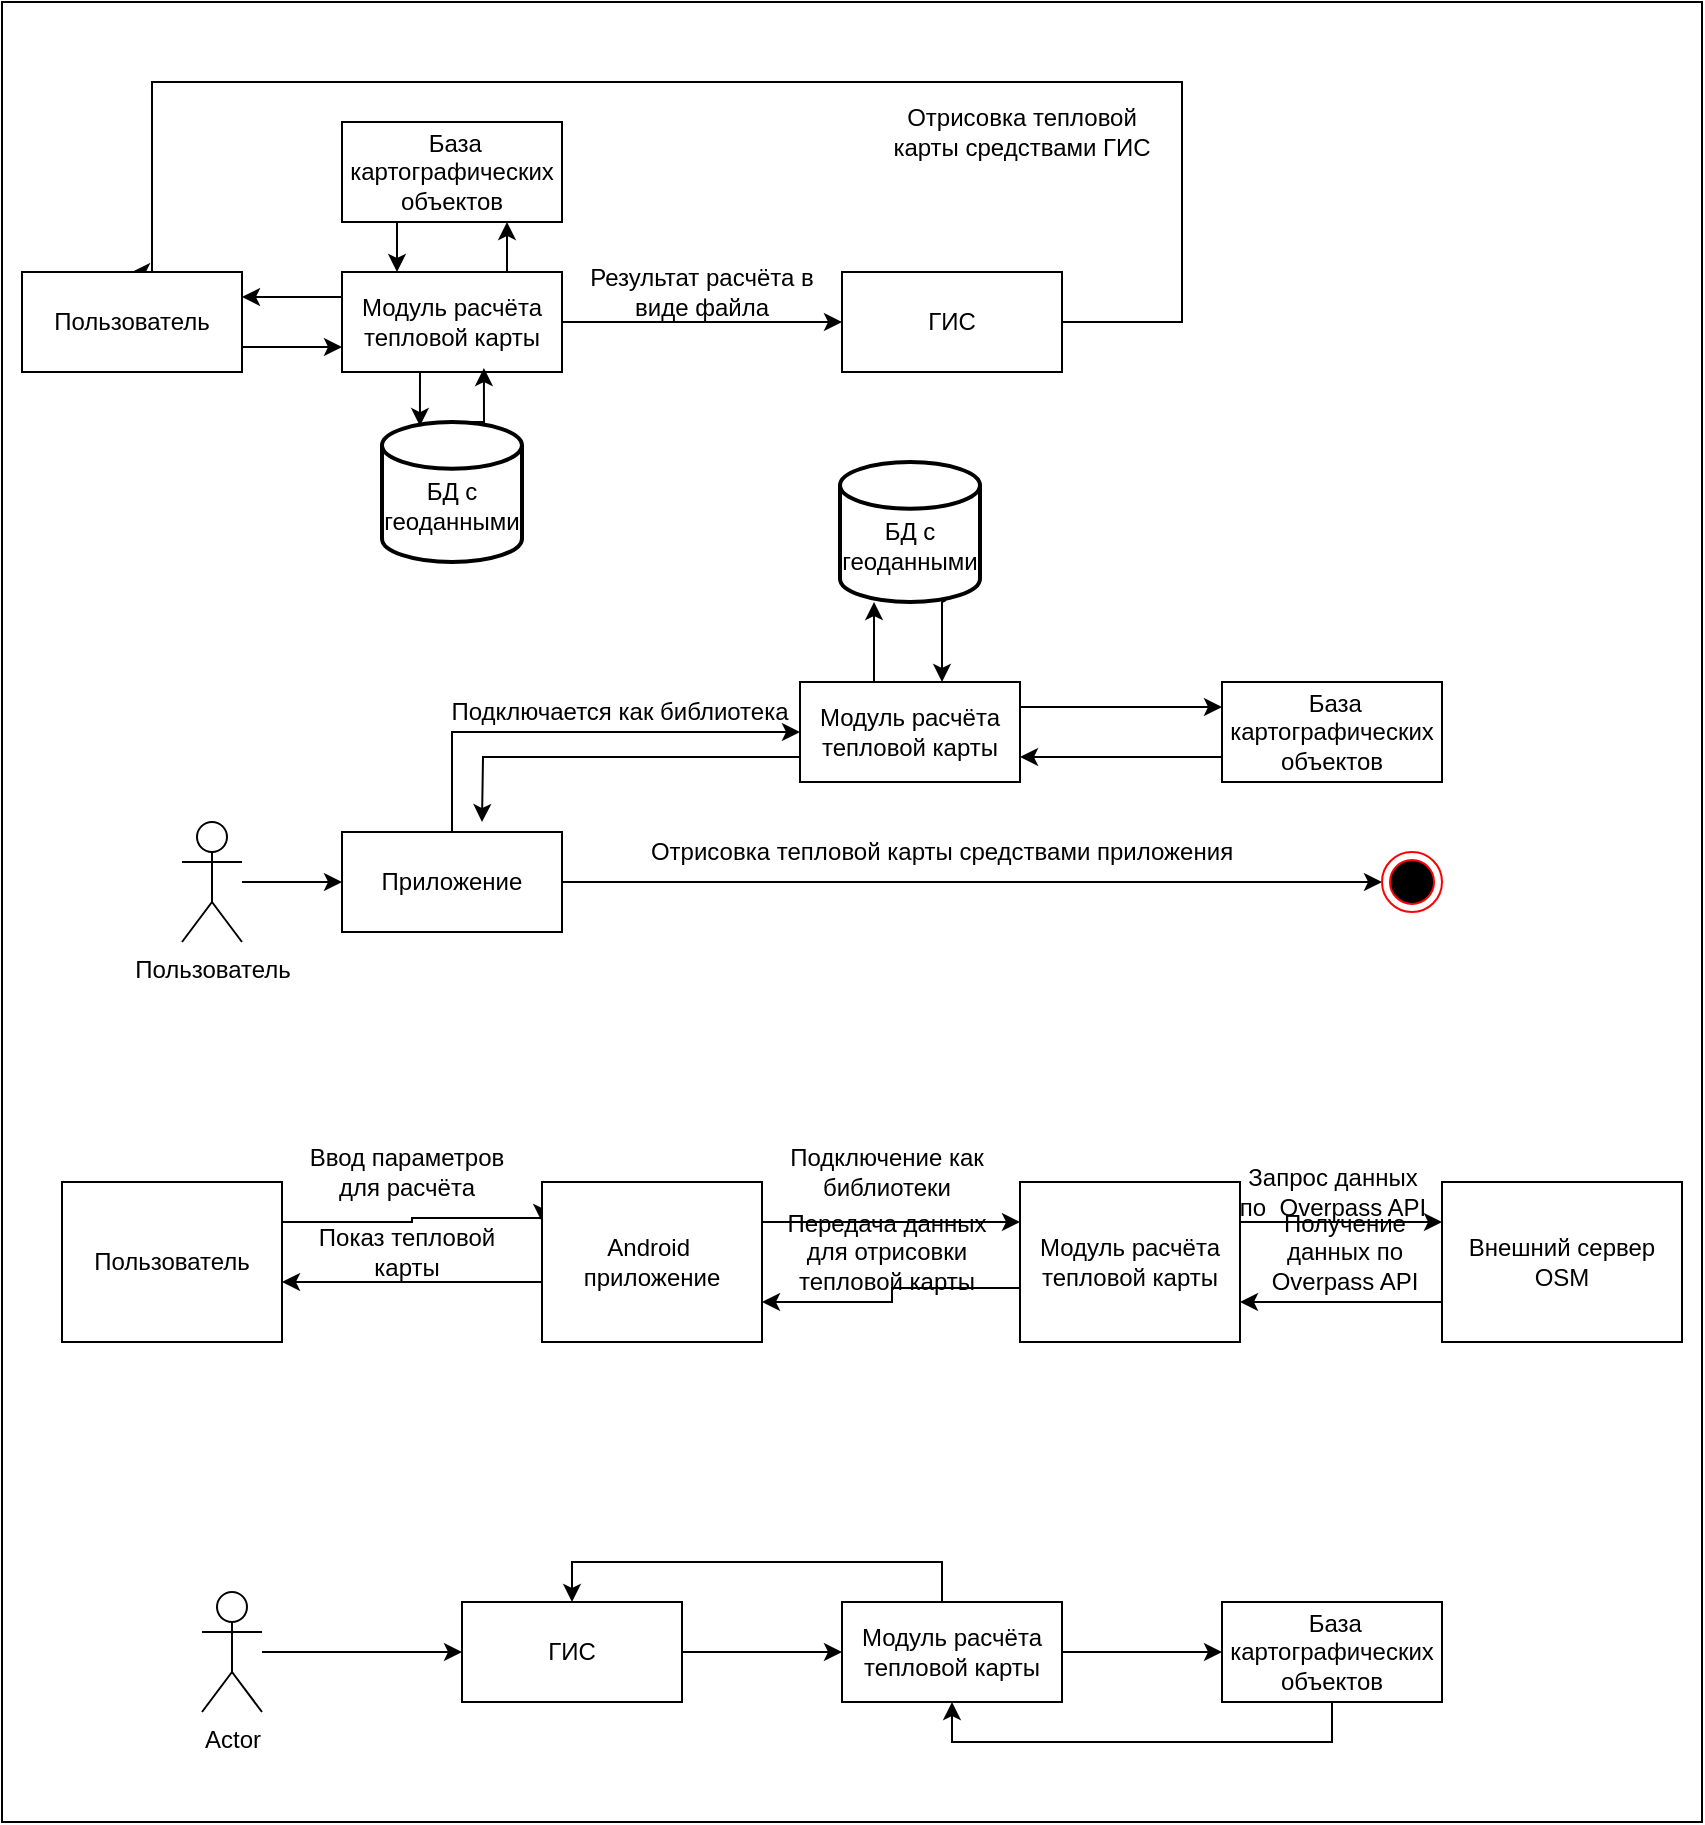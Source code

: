 <mxfile version="20.8.13" type="github">
  <diagram name="Страница 1" id="CXx4P1_ULokcToh2MMPy">
    <mxGraphModel dx="1652" dy="1645" grid="1" gridSize="10" guides="1" tooltips="1" connect="1" arrows="1" fold="1" page="1" pageScale="1" pageWidth="827" pageHeight="1169" math="0" shadow="0">
      <root>
        <mxCell id="0" />
        <mxCell id="1" parent="0" />
        <mxCell id="EMoeArkeT9Vb19ML9Za9-45" value="" style="rounded=0;whiteSpace=wrap;html=1;" parent="1" vertex="1">
          <mxGeometry x="-40" y="-40" width="850" height="910" as="geometry" />
        </mxCell>
        <mxCell id="EMoeArkeT9Vb19ML9Za9-1" style="edgeStyle=orthogonalEdgeStyle;rounded=0;orthogonalLoop=1;jettySize=auto;html=1;entryX=0;entryY=0.5;entryDx=0;entryDy=0;" parent="1" source="EMoeArkeT9Vb19ML9Za9-2" target="EMoeArkeT9Vb19ML9Za9-4" edge="1">
          <mxGeometry relative="1" as="geometry" />
        </mxCell>
        <mxCell id="EMoeArkeT9Vb19ML9Za9-2" value="Actor" style="shape=umlActor;verticalLabelPosition=bottom;verticalAlign=top;html=1;" parent="1" vertex="1">
          <mxGeometry x="60" y="755" width="30" height="60" as="geometry" />
        </mxCell>
        <mxCell id="EMoeArkeT9Vb19ML9Za9-3" style="edgeStyle=orthogonalEdgeStyle;rounded=0;orthogonalLoop=1;jettySize=auto;html=1;exitX=1;exitY=0.5;exitDx=0;exitDy=0;entryX=0;entryY=0.5;entryDx=0;entryDy=0;" parent="1" source="EMoeArkeT9Vb19ML9Za9-4" target="EMoeArkeT9Vb19ML9Za9-7" edge="1">
          <mxGeometry relative="1" as="geometry" />
        </mxCell>
        <mxCell id="EMoeArkeT9Vb19ML9Za9-4" value="ГИС" style="html=1;whiteSpace=wrap;" parent="1" vertex="1">
          <mxGeometry x="190" y="760" width="110" height="50" as="geometry" />
        </mxCell>
        <mxCell id="EMoeArkeT9Vb19ML9Za9-5" style="edgeStyle=orthogonalEdgeStyle;rounded=0;orthogonalLoop=1;jettySize=auto;html=1;entryX=0;entryY=0.5;entryDx=0;entryDy=0;" parent="1" source="EMoeArkeT9Vb19ML9Za9-7" target="EMoeArkeT9Vb19ML9Za9-9" edge="1">
          <mxGeometry relative="1" as="geometry">
            <Array as="points">
              <mxPoint x="530" y="785" />
              <mxPoint x="530" y="785" />
            </Array>
          </mxGeometry>
        </mxCell>
        <mxCell id="EMoeArkeT9Vb19ML9Za9-6" style="edgeStyle=orthogonalEdgeStyle;rounded=0;orthogonalLoop=1;jettySize=auto;html=1;entryX=0.5;entryY=0;entryDx=0;entryDy=0;" parent="1" source="EMoeArkeT9Vb19ML9Za9-7" target="EMoeArkeT9Vb19ML9Za9-4" edge="1">
          <mxGeometry relative="1" as="geometry">
            <Array as="points">
              <mxPoint x="430" y="740" />
              <mxPoint x="245" y="740" />
            </Array>
          </mxGeometry>
        </mxCell>
        <mxCell id="EMoeArkeT9Vb19ML9Za9-7" value="Модуль расчёта тепловой карты" style="html=1;whiteSpace=wrap;" parent="1" vertex="1">
          <mxGeometry x="380" y="760" width="110" height="50" as="geometry" />
        </mxCell>
        <mxCell id="EMoeArkeT9Vb19ML9Za9-8" style="edgeStyle=orthogonalEdgeStyle;rounded=0;orthogonalLoop=1;jettySize=auto;html=1;exitX=0.5;exitY=1;exitDx=0;exitDy=0;entryX=0.5;entryY=1;entryDx=0;entryDy=0;" parent="1" source="EMoeArkeT9Vb19ML9Za9-9" target="EMoeArkeT9Vb19ML9Za9-7" edge="1">
          <mxGeometry relative="1" as="geometry" />
        </mxCell>
        <mxCell id="EMoeArkeT9Vb19ML9Za9-9" value="&amp;nbsp;База картографических объектов" style="html=1;whiteSpace=wrap;" parent="1" vertex="1">
          <mxGeometry x="570" y="760" width="110" height="50" as="geometry" />
        </mxCell>
        <mxCell id="EMoeArkeT9Vb19ML9Za9-10" value="Подключается как библиотека" style="text;html=1;strokeColor=none;fillColor=none;align=center;verticalAlign=middle;whiteSpace=wrap;rounded=0;" parent="1" vertex="1">
          <mxGeometry x="179" y="300" width="180" height="30" as="geometry" />
        </mxCell>
        <mxCell id="EMoeArkeT9Vb19ML9Za9-13" style="edgeStyle=orthogonalEdgeStyle;rounded=0;orthogonalLoop=1;jettySize=auto;html=1;entryX=0.5;entryY=0;entryDx=0;entryDy=0;" parent="1" source="EMoeArkeT9Vb19ML9Za9-14" target="ETxMw0fx0YGiLK-2AQWM-1" edge="1">
          <mxGeometry relative="1" as="geometry">
            <Array as="points">
              <mxPoint x="550" y="120" />
              <mxPoint x="550" />
              <mxPoint x="35" />
            </Array>
          </mxGeometry>
        </mxCell>
        <mxCell id="EMoeArkeT9Vb19ML9Za9-14" value="ГИС" style="html=1;whiteSpace=wrap;" parent="1" vertex="1">
          <mxGeometry x="380" y="95" width="110" height="50" as="geometry" />
        </mxCell>
        <mxCell id="EMoeArkeT9Vb19ML9Za9-15" style="edgeStyle=orthogonalEdgeStyle;rounded=0;orthogonalLoop=1;jettySize=auto;html=1;entryX=0.25;entryY=0;entryDx=0;entryDy=0;exitX=0.25;exitY=1;exitDx=0;exitDy=0;" parent="1" source="EMoeArkeT9Vb19ML9Za9-16" target="EMoeArkeT9Vb19ML9Za9-28" edge="1">
          <mxGeometry relative="1" as="geometry">
            <Array as="points" />
          </mxGeometry>
        </mxCell>
        <mxCell id="EMoeArkeT9Vb19ML9Za9-16" value="&amp;nbsp;База картографических объектов" style="html=1;whiteSpace=wrap;" parent="1" vertex="1">
          <mxGeometry x="130" y="20" width="110" height="50" as="geometry" />
        </mxCell>
        <mxCell id="EMoeArkeT9Vb19ML9Za9-17" style="edgeStyle=orthogonalEdgeStyle;rounded=0;orthogonalLoop=1;jettySize=auto;html=1;entryX=0;entryY=0.5;entryDx=0;entryDy=0;" parent="1" source="EMoeArkeT9Vb19ML9Za9-18" target="EMoeArkeT9Vb19ML9Za9-20" edge="1">
          <mxGeometry relative="1" as="geometry" />
        </mxCell>
        <mxCell id="EMoeArkeT9Vb19ML9Za9-18" value="Пользователь" style="shape=umlActor;verticalLabelPosition=bottom;verticalAlign=top;html=1;" parent="1" vertex="1">
          <mxGeometry x="50" y="370" width="30" height="60" as="geometry" />
        </mxCell>
        <mxCell id="EMoeArkeT9Vb19ML9Za9-19" style="edgeStyle=orthogonalEdgeStyle;rounded=0;orthogonalLoop=1;jettySize=auto;html=1;entryX=0;entryY=0.5;entryDx=0;entryDy=0;" parent="1" source="EMoeArkeT9Vb19ML9Za9-20" target="EMoeArkeT9Vb19ML9Za9-23" edge="1">
          <mxGeometry relative="1" as="geometry">
            <Array as="points">
              <mxPoint x="185" y="325" />
            </Array>
          </mxGeometry>
        </mxCell>
        <mxCell id="EMoeArkeT9Vb19ML9Za9-20" value="Приложение" style="html=1;whiteSpace=wrap;" parent="1" vertex="1">
          <mxGeometry x="130" y="375" width="110" height="50" as="geometry" />
        </mxCell>
        <mxCell id="EMoeArkeT9Vb19ML9Za9-21" style="edgeStyle=orthogonalEdgeStyle;rounded=0;orthogonalLoop=1;jettySize=auto;html=1;exitX=1;exitY=0.25;exitDx=0;exitDy=0;entryX=0;entryY=0.25;entryDx=0;entryDy=0;" parent="1" source="EMoeArkeT9Vb19ML9Za9-23" target="EMoeArkeT9Vb19ML9Za9-25" edge="1">
          <mxGeometry relative="1" as="geometry" />
        </mxCell>
        <mxCell id="EMoeArkeT9Vb19ML9Za9-22" style="edgeStyle=orthogonalEdgeStyle;rounded=0;orthogonalLoop=1;jettySize=auto;html=1;exitX=0;exitY=0.75;exitDx=0;exitDy=0;" parent="1" source="EMoeArkeT9Vb19ML9Za9-23" edge="1">
          <mxGeometry relative="1" as="geometry">
            <mxPoint x="200" y="370" as="targetPoint" />
          </mxGeometry>
        </mxCell>
        <mxCell id="EMoeArkeT9Vb19ML9Za9-44" style="edgeStyle=orthogonalEdgeStyle;rounded=0;orthogonalLoop=1;jettySize=auto;html=1;exitX=0.5;exitY=0;exitDx=0;exitDy=0;entryX=0.243;entryY=1;entryDx=0;entryDy=0;entryPerimeter=0;" parent="1" source="EMoeArkeT9Vb19ML9Za9-23" target="EMoeArkeT9Vb19ML9Za9-40" edge="1">
          <mxGeometry relative="1" as="geometry">
            <Array as="points">
              <mxPoint x="396" y="300" />
            </Array>
          </mxGeometry>
        </mxCell>
        <mxCell id="EMoeArkeT9Vb19ML9Za9-23" value="Модуль расчёта тепловой карты" style="html=1;whiteSpace=wrap;" parent="1" vertex="1">
          <mxGeometry x="359" y="300" width="110" height="50" as="geometry" />
        </mxCell>
        <mxCell id="EMoeArkeT9Vb19ML9Za9-24" style="edgeStyle=orthogonalEdgeStyle;rounded=0;orthogonalLoop=1;jettySize=auto;html=1;exitX=0;exitY=0.75;exitDx=0;exitDy=0;entryX=1;entryY=0.75;entryDx=0;entryDy=0;" parent="1" source="EMoeArkeT9Vb19ML9Za9-25" target="EMoeArkeT9Vb19ML9Za9-23" edge="1">
          <mxGeometry relative="1" as="geometry" />
        </mxCell>
        <mxCell id="EMoeArkeT9Vb19ML9Za9-25" value="&amp;nbsp;База картографических объектов" style="html=1;whiteSpace=wrap;" parent="1" vertex="1">
          <mxGeometry x="570" y="300" width="110" height="50" as="geometry" />
        </mxCell>
        <mxCell id="EMoeArkeT9Vb19ML9Za9-26" style="edgeStyle=orthogonalEdgeStyle;rounded=0;orthogonalLoop=1;jettySize=auto;html=1;exitX=1;exitY=0.5;exitDx=0;exitDy=0;entryX=0;entryY=0.5;entryDx=0;entryDy=0;" parent="1" source="EMoeArkeT9Vb19ML9Za9-28" target="EMoeArkeT9Vb19ML9Za9-14" edge="1">
          <mxGeometry relative="1" as="geometry" />
        </mxCell>
        <mxCell id="EMoeArkeT9Vb19ML9Za9-27" style="edgeStyle=orthogonalEdgeStyle;rounded=0;orthogonalLoop=1;jettySize=auto;html=1;exitX=0.75;exitY=0;exitDx=0;exitDy=0;entryX=0.75;entryY=1;entryDx=0;entryDy=0;" parent="1" source="EMoeArkeT9Vb19ML9Za9-28" target="EMoeArkeT9Vb19ML9Za9-16" edge="1">
          <mxGeometry relative="1" as="geometry" />
        </mxCell>
        <mxCell id="EMoeArkeT9Vb19ML9Za9-38" style="edgeStyle=orthogonalEdgeStyle;rounded=0;orthogonalLoop=1;jettySize=auto;html=1;exitX=0.25;exitY=1;exitDx=0;exitDy=0;entryX=0.271;entryY=0.029;entryDx=0;entryDy=0;entryPerimeter=0;" parent="1" source="EMoeArkeT9Vb19ML9Za9-28" target="EMoeArkeT9Vb19ML9Za9-35" edge="1">
          <mxGeometry relative="1" as="geometry" />
        </mxCell>
        <mxCell id="ETxMw0fx0YGiLK-2AQWM-3" style="edgeStyle=orthogonalEdgeStyle;rounded=0;orthogonalLoop=1;jettySize=auto;html=1;entryX=1;entryY=0.25;entryDx=0;entryDy=0;exitX=0;exitY=0.25;exitDx=0;exitDy=0;" edge="1" parent="1" source="EMoeArkeT9Vb19ML9Za9-28" target="ETxMw0fx0YGiLK-2AQWM-1">
          <mxGeometry relative="1" as="geometry" />
        </mxCell>
        <mxCell id="EMoeArkeT9Vb19ML9Za9-28" value="Модуль расчёта тепловой карты" style="html=1;whiteSpace=wrap;" parent="1" vertex="1">
          <mxGeometry x="130" y="95" width="110" height="50" as="geometry" />
        </mxCell>
        <mxCell id="EMoeArkeT9Vb19ML9Za9-29" value="Результат расчёта в виде файла" style="text;html=1;strokeColor=none;fillColor=none;align=center;verticalAlign=middle;whiteSpace=wrap;rounded=0;" parent="1" vertex="1">
          <mxGeometry x="250" y="90" width="120" height="30" as="geometry" />
        </mxCell>
        <mxCell id="EMoeArkeT9Vb19ML9Za9-31" value="Отрисовка тепловой карты средствами ГИС" style="text;html=1;strokeColor=none;fillColor=none;align=center;verticalAlign=middle;whiteSpace=wrap;rounded=0;" parent="1" vertex="1">
          <mxGeometry x="400" y="10" width="140" height="30" as="geometry" />
        </mxCell>
        <mxCell id="EMoeArkeT9Vb19ML9Za9-32" style="edgeStyle=orthogonalEdgeStyle;rounded=0;orthogonalLoop=1;jettySize=auto;html=1;exitX=0;exitY=1;exitDx=0;exitDy=0;entryX=0;entryY=0.5;entryDx=0;entryDy=0;" parent="1" source="EMoeArkeT9Vb19ML9Za9-33" target="EMoeArkeT9Vb19ML9Za9-34" edge="1">
          <mxGeometry relative="1" as="geometry">
            <Array as="points">
              <mxPoint x="400" y="400" />
              <mxPoint x="400" y="400" />
            </Array>
          </mxGeometry>
        </mxCell>
        <mxCell id="EMoeArkeT9Vb19ML9Za9-33" value="Отрисовка тепловой карты средствами приложения" style="text;html=1;strokeColor=none;fillColor=none;align=center;verticalAlign=middle;whiteSpace=wrap;rounded=0;" parent="1" vertex="1">
          <mxGeometry x="240" y="370" width="380" height="30" as="geometry" />
        </mxCell>
        <mxCell id="EMoeArkeT9Vb19ML9Za9-34" value="" style="ellipse;html=1;shape=endState;fillColor=#000000;strokeColor=#ff0000;" parent="1" vertex="1">
          <mxGeometry x="650" y="385" width="30" height="30" as="geometry" />
        </mxCell>
        <mxCell id="EMoeArkeT9Vb19ML9Za9-39" style="edgeStyle=orthogonalEdgeStyle;rounded=0;orthogonalLoop=1;jettySize=auto;html=1;exitX=0.5;exitY=0;exitDx=0;exitDy=0;exitPerimeter=0;entryX=0.645;entryY=0.96;entryDx=0;entryDy=0;entryPerimeter=0;" parent="1" source="EMoeArkeT9Vb19ML9Za9-35" target="EMoeArkeT9Vb19ML9Za9-28" edge="1">
          <mxGeometry relative="1" as="geometry" />
        </mxCell>
        <mxCell id="EMoeArkeT9Vb19ML9Za9-35" value="&lt;br&gt;БД с геоданными" style="strokeWidth=2;html=1;shape=mxgraph.flowchart.database;whiteSpace=wrap;" parent="1" vertex="1">
          <mxGeometry x="150" y="170" width="70" height="70" as="geometry" />
        </mxCell>
        <mxCell id="EMoeArkeT9Vb19ML9Za9-42" style="edgeStyle=orthogonalEdgeStyle;rounded=0;orthogonalLoop=1;jettySize=auto;html=1;exitX=0.757;exitY=0.986;exitDx=0;exitDy=0;exitPerimeter=0;" parent="1" source="EMoeArkeT9Vb19ML9Za9-40" edge="1">
          <mxGeometry relative="1" as="geometry">
            <mxPoint x="430" y="300" as="targetPoint" />
            <Array as="points">
              <mxPoint x="430" y="260" />
              <mxPoint x="430" y="300" />
            </Array>
          </mxGeometry>
        </mxCell>
        <mxCell id="EMoeArkeT9Vb19ML9Za9-40" value="&lt;br&gt;БД с геоданными" style="strokeWidth=2;html=1;shape=mxgraph.flowchart.database;whiteSpace=wrap;" parent="1" vertex="1">
          <mxGeometry x="379" y="190" width="70" height="70" as="geometry" />
        </mxCell>
        <mxCell id="ETxMw0fx0YGiLK-2AQWM-2" style="edgeStyle=orthogonalEdgeStyle;rounded=0;orthogonalLoop=1;jettySize=auto;html=1;entryX=0;entryY=0.75;entryDx=0;entryDy=0;" edge="1" parent="1" source="ETxMw0fx0YGiLK-2AQWM-1" target="EMoeArkeT9Vb19ML9Za9-28">
          <mxGeometry relative="1" as="geometry">
            <Array as="points">
              <mxPoint x="110" y="133" />
            </Array>
          </mxGeometry>
        </mxCell>
        <mxCell id="ETxMw0fx0YGiLK-2AQWM-1" value="Пользователь" style="html=1;whiteSpace=wrap;" vertex="1" parent="1">
          <mxGeometry x="-30" y="95" width="110" height="50" as="geometry" />
        </mxCell>
        <mxCell id="ETxMw0fx0YGiLK-2AQWM-7" style="edgeStyle=orthogonalEdgeStyle;rounded=0;orthogonalLoop=1;jettySize=auto;html=1;exitX=1;exitY=0.25;exitDx=0;exitDy=0;entryX=0;entryY=0.25;entryDx=0;entryDy=0;" edge="1" parent="1" source="ETxMw0fx0YGiLK-2AQWM-5" target="ETxMw0fx0YGiLK-2AQWM-6">
          <mxGeometry relative="1" as="geometry">
            <Array as="points">
              <mxPoint x="165" y="570" />
              <mxPoint x="165" y="568" />
            </Array>
          </mxGeometry>
        </mxCell>
        <mxCell id="ETxMw0fx0YGiLK-2AQWM-5" value="Пользователь" style="html=1;whiteSpace=wrap;" vertex="1" parent="1">
          <mxGeometry x="-10" y="550" width="110" height="80" as="geometry" />
        </mxCell>
        <mxCell id="ETxMw0fx0YGiLK-2AQWM-8" style="edgeStyle=orthogonalEdgeStyle;rounded=0;orthogonalLoop=1;jettySize=auto;html=1;exitX=0;exitY=0.75;exitDx=0;exitDy=0;" edge="1" parent="1" source="ETxMw0fx0YGiLK-2AQWM-6">
          <mxGeometry relative="1" as="geometry">
            <mxPoint x="100" y="600" as="targetPoint" />
            <Array as="points">
              <mxPoint x="230" y="600" />
            </Array>
          </mxGeometry>
        </mxCell>
        <mxCell id="ETxMw0fx0YGiLK-2AQWM-20" style="edgeStyle=orthogonalEdgeStyle;rounded=0;orthogonalLoop=1;jettySize=auto;html=1;exitX=1;exitY=0.25;exitDx=0;exitDy=0;entryX=0;entryY=0.25;entryDx=0;entryDy=0;" edge="1" parent="1" source="ETxMw0fx0YGiLK-2AQWM-6" target="ETxMw0fx0YGiLK-2AQWM-11">
          <mxGeometry relative="1" as="geometry" />
        </mxCell>
        <mxCell id="ETxMw0fx0YGiLK-2AQWM-6" value="Android&amp;nbsp; приложение" style="html=1;whiteSpace=wrap;" vertex="1" parent="1">
          <mxGeometry x="230" y="550" width="110" height="80" as="geometry" />
        </mxCell>
        <mxCell id="ETxMw0fx0YGiLK-2AQWM-9" value="Ввод параметров для расчёта" style="text;html=1;strokeColor=none;fillColor=none;align=center;verticalAlign=middle;whiteSpace=wrap;rounded=0;" vertex="1" parent="1">
          <mxGeometry x="110" y="530" width="105" height="30" as="geometry" />
        </mxCell>
        <mxCell id="ETxMw0fx0YGiLK-2AQWM-10" value="Показ тепловой карты" style="text;html=1;strokeColor=none;fillColor=none;align=center;verticalAlign=middle;whiteSpace=wrap;rounded=0;" vertex="1" parent="1">
          <mxGeometry x="110" y="570" width="105" height="30" as="geometry" />
        </mxCell>
        <mxCell id="ETxMw0fx0YGiLK-2AQWM-14" style="edgeStyle=orthogonalEdgeStyle;rounded=0;orthogonalLoop=1;jettySize=auto;html=1;exitX=0;exitY=0.75;exitDx=0;exitDy=0;entryX=1;entryY=0.75;entryDx=0;entryDy=0;" edge="1" parent="1" source="ETxMw0fx0YGiLK-2AQWM-11" target="ETxMw0fx0YGiLK-2AQWM-6">
          <mxGeometry relative="1" as="geometry">
            <Array as="points">
              <mxPoint x="469" y="603" />
              <mxPoint x="405" y="603" />
            </Array>
          </mxGeometry>
        </mxCell>
        <mxCell id="ETxMw0fx0YGiLK-2AQWM-17" style="edgeStyle=orthogonalEdgeStyle;rounded=0;orthogonalLoop=1;jettySize=auto;html=1;exitX=1;exitY=0.25;exitDx=0;exitDy=0;entryX=0;entryY=0.25;entryDx=0;entryDy=0;" edge="1" parent="1" source="ETxMw0fx0YGiLK-2AQWM-11" target="ETxMw0fx0YGiLK-2AQWM-16">
          <mxGeometry relative="1" as="geometry" />
        </mxCell>
        <mxCell id="ETxMw0fx0YGiLK-2AQWM-11" value="Модуль расчёта тепловой карты" style="html=1;whiteSpace=wrap;" vertex="1" parent="1">
          <mxGeometry x="469" y="550" width="110" height="80" as="geometry" />
        </mxCell>
        <mxCell id="ETxMw0fx0YGiLK-2AQWM-13" value="Подключение как библиотеки" style="text;html=1;strokeColor=none;fillColor=none;align=center;verticalAlign=middle;whiteSpace=wrap;rounded=0;" vertex="1" parent="1">
          <mxGeometry x="350" y="530" width="105" height="30" as="geometry" />
        </mxCell>
        <mxCell id="ETxMw0fx0YGiLK-2AQWM-15" value="Передача данных для отрисовки тепловой карты" style="text;html=1;strokeColor=none;fillColor=none;align=center;verticalAlign=middle;whiteSpace=wrap;rounded=0;" vertex="1" parent="1">
          <mxGeometry x="350" y="570" width="105" height="30" as="geometry" />
        </mxCell>
        <mxCell id="ETxMw0fx0YGiLK-2AQWM-18" style="edgeStyle=orthogonalEdgeStyle;rounded=0;orthogonalLoop=1;jettySize=auto;html=1;exitX=0;exitY=0.75;exitDx=0;exitDy=0;entryX=1;entryY=0.75;entryDx=0;entryDy=0;" edge="1" parent="1" source="ETxMw0fx0YGiLK-2AQWM-16" target="ETxMw0fx0YGiLK-2AQWM-11">
          <mxGeometry relative="1" as="geometry" />
        </mxCell>
        <mxCell id="ETxMw0fx0YGiLK-2AQWM-16" value="Внешний сервер OSM" style="rounded=0;whiteSpace=wrap;html=1;" vertex="1" parent="1">
          <mxGeometry x="680" y="550" width="120" height="80" as="geometry" />
        </mxCell>
        <mxCell id="ETxMw0fx0YGiLK-2AQWM-19" value="Запрос данных по&amp;nbsp; Overpass API" style="text;html=1;strokeColor=none;fillColor=none;align=center;verticalAlign=middle;whiteSpace=wrap;rounded=0;" vertex="1" parent="1">
          <mxGeometry x="572.5" y="540" width="105" height="30" as="geometry" />
        </mxCell>
        <mxCell id="ETxMw0fx0YGiLK-2AQWM-21" value="Получение данных по Overpass API" style="text;html=1;strokeColor=none;fillColor=none;align=center;verticalAlign=middle;whiteSpace=wrap;rounded=0;" vertex="1" parent="1">
          <mxGeometry x="579" y="570" width="105" height="30" as="geometry" />
        </mxCell>
      </root>
    </mxGraphModel>
  </diagram>
</mxfile>
